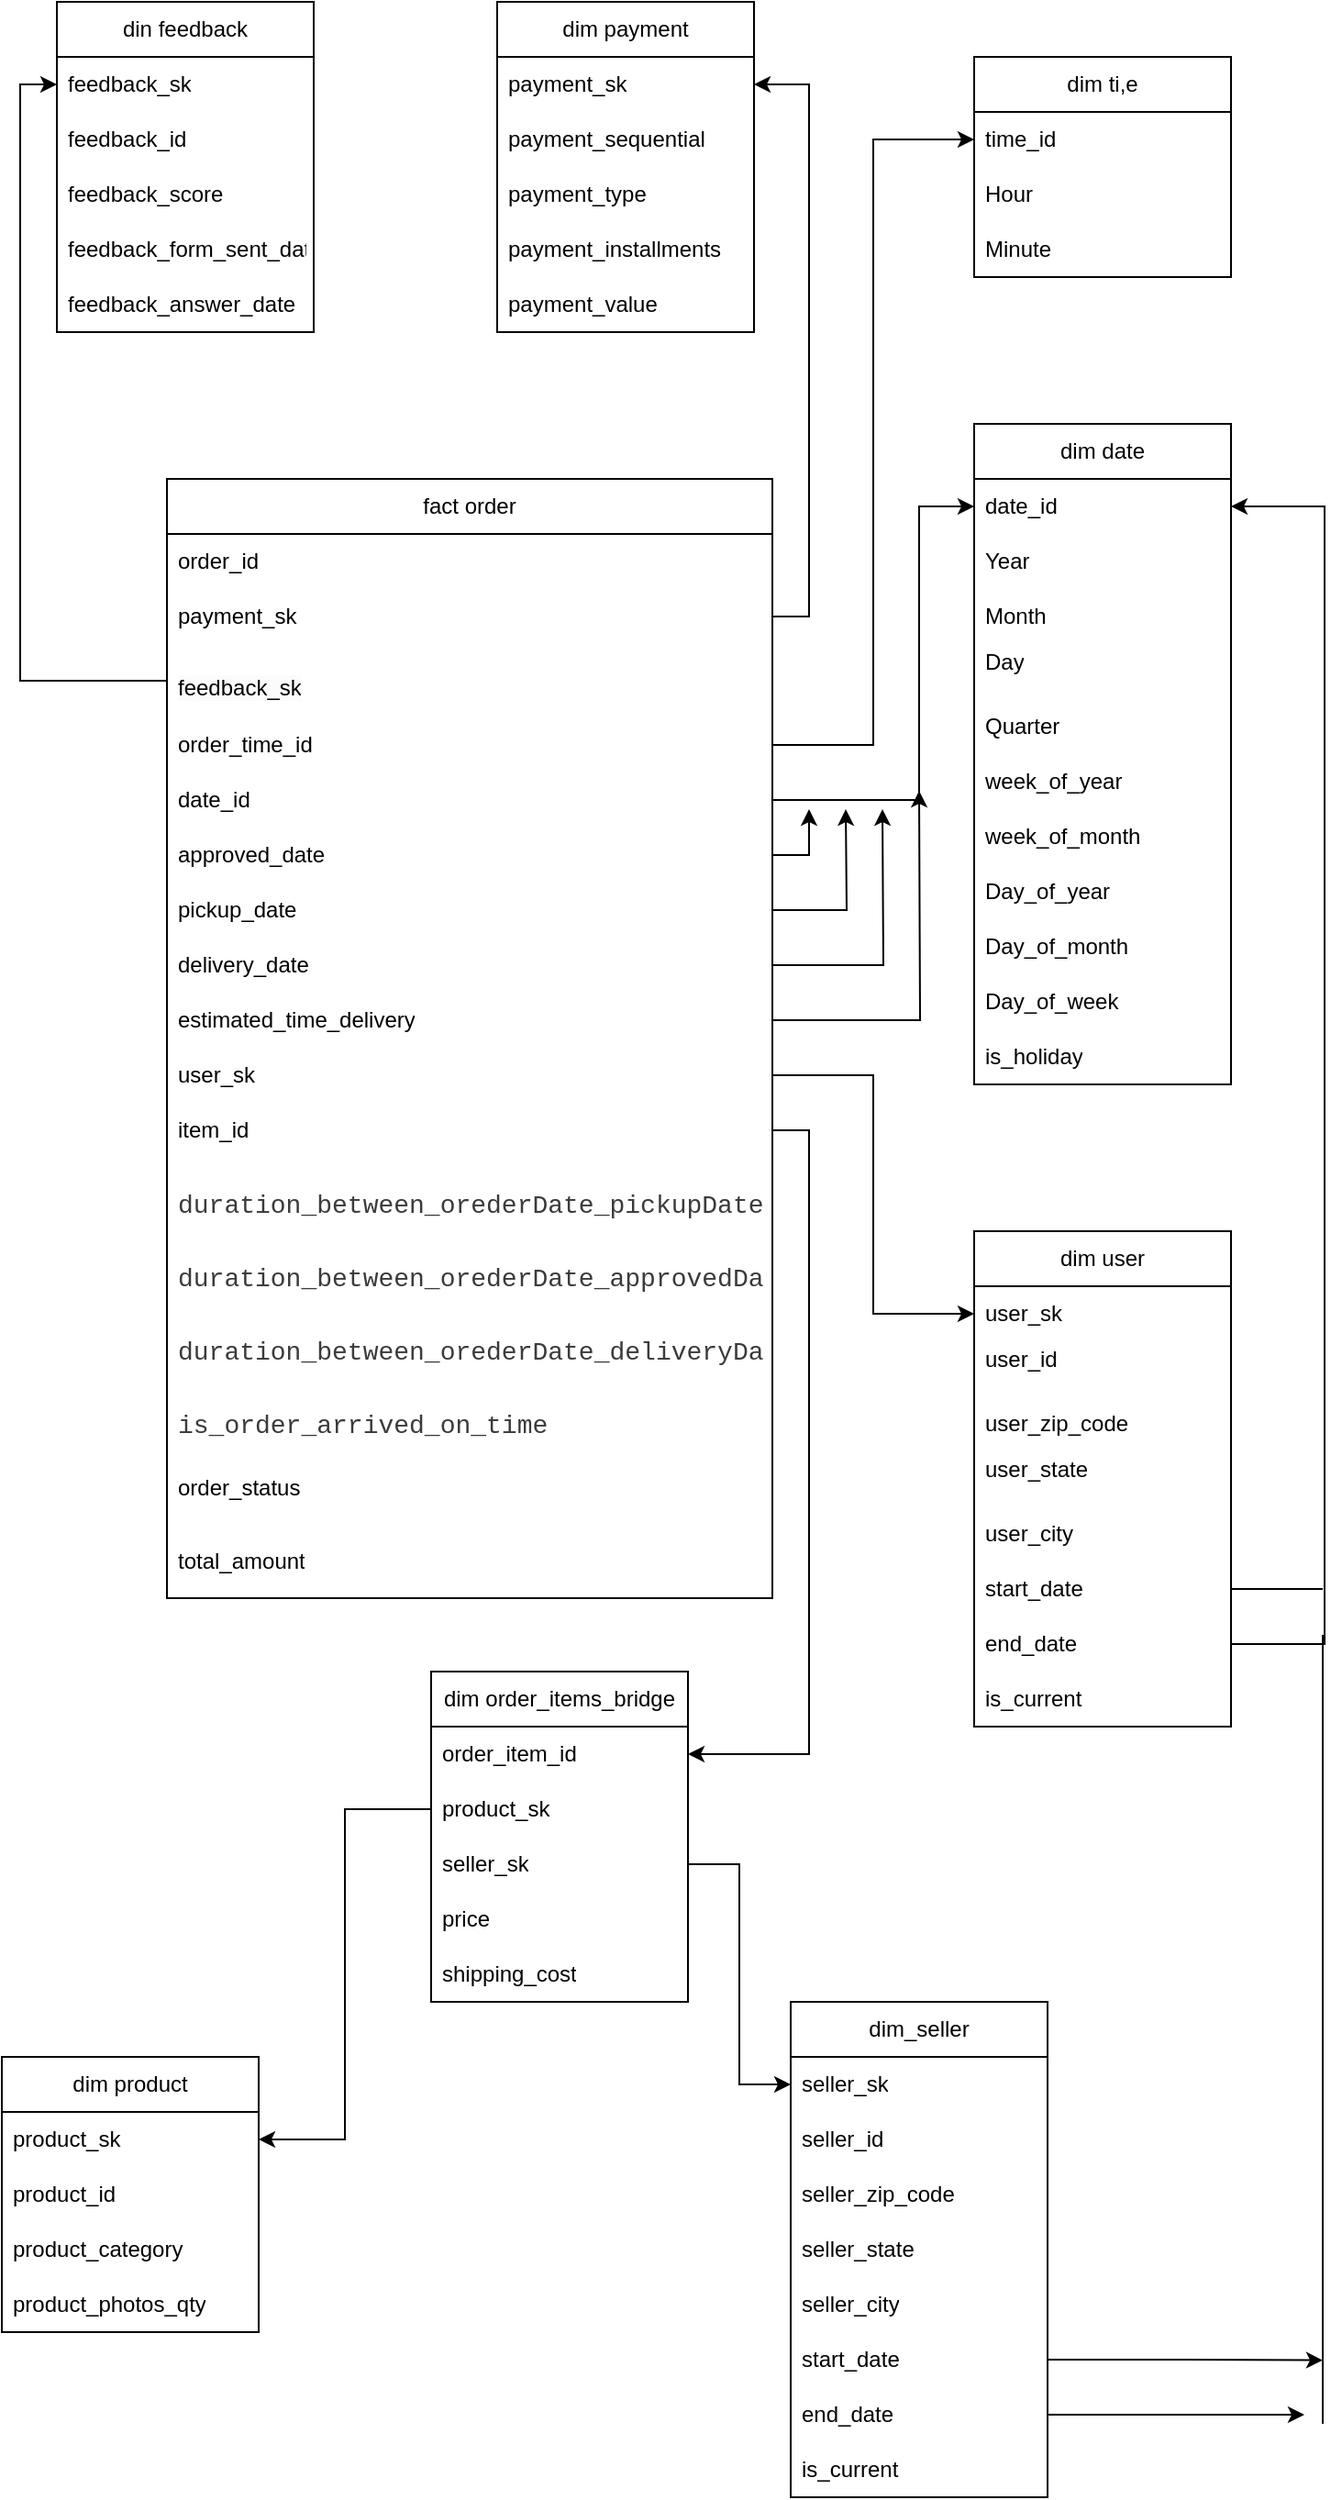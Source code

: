 <mxfile version="24.2.5" type="device">
  <diagram id="C5RBs43oDa-KdzZeNtuy" name="Page-1">
    <mxGraphModel dx="2580" dy="1258" grid="1" gridSize="10" guides="1" tooltips="1" connect="1" arrows="1" fold="1" page="1" pageScale="1" pageWidth="827" pageHeight="1169" math="0" shadow="0">
      <root>
        <mxCell id="WIyWlLk6GJQsqaUBKTNV-0" />
        <mxCell id="WIyWlLk6GJQsqaUBKTNV-1" parent="WIyWlLk6GJQsqaUBKTNV-0" />
        <mxCell id="vxMjLgiI8mAMPD8mgiXQ-9" value="dim date" style="swimlane;fontStyle=0;childLayout=stackLayout;horizontal=1;startSize=30;horizontalStack=0;resizeParent=1;resizeParentMax=0;resizeLast=0;collapsible=1;marginBottom=0;whiteSpace=wrap;html=1;" vertex="1" parent="WIyWlLk6GJQsqaUBKTNV-1">
          <mxGeometry x="570" y="250" width="140" height="360" as="geometry" />
        </mxCell>
        <mxCell id="vxMjLgiI8mAMPD8mgiXQ-10" value="date_id" style="text;strokeColor=none;fillColor=none;align=left;verticalAlign=middle;spacingLeft=4;spacingRight=4;overflow=hidden;points=[[0,0.5],[1,0.5]];portConstraint=eastwest;rotatable=0;whiteSpace=wrap;html=1;" vertex="1" parent="vxMjLgiI8mAMPD8mgiXQ-9">
          <mxGeometry y="30" width="140" height="30" as="geometry" />
        </mxCell>
        <mxCell id="vxMjLgiI8mAMPD8mgiXQ-11" value="Year" style="text;strokeColor=none;fillColor=none;align=left;verticalAlign=middle;spacingLeft=4;spacingRight=4;overflow=hidden;points=[[0,0.5],[1,0.5]];portConstraint=eastwest;rotatable=0;whiteSpace=wrap;html=1;" vertex="1" parent="vxMjLgiI8mAMPD8mgiXQ-9">
          <mxGeometry y="60" width="140" height="30" as="geometry" />
        </mxCell>
        <mxCell id="vxMjLgiI8mAMPD8mgiXQ-12" value="Month" style="text;strokeColor=none;fillColor=none;align=left;verticalAlign=middle;spacingLeft=4;spacingRight=4;overflow=hidden;points=[[0,0.5],[1,0.5]];portConstraint=eastwest;rotatable=0;whiteSpace=wrap;html=1;" vertex="1" parent="vxMjLgiI8mAMPD8mgiXQ-9">
          <mxGeometry y="90" width="140" height="30" as="geometry" />
        </mxCell>
        <mxCell id="vxMjLgiI8mAMPD8mgiXQ-13" value="Day&lt;div&gt;&lt;br&gt;&lt;/div&gt;" style="text;strokeColor=none;fillColor=none;align=left;verticalAlign=middle;spacingLeft=4;spacingRight=4;overflow=hidden;points=[[0,0.5],[1,0.5]];portConstraint=eastwest;rotatable=0;whiteSpace=wrap;html=1;" vertex="1" parent="vxMjLgiI8mAMPD8mgiXQ-9">
          <mxGeometry y="120" width="140" height="30" as="geometry" />
        </mxCell>
        <mxCell id="vxMjLgiI8mAMPD8mgiXQ-14" value="Quarter" style="text;strokeColor=none;fillColor=none;align=left;verticalAlign=middle;spacingLeft=4;spacingRight=4;overflow=hidden;points=[[0,0.5],[1,0.5]];portConstraint=eastwest;rotatable=0;whiteSpace=wrap;html=1;" vertex="1" parent="vxMjLgiI8mAMPD8mgiXQ-9">
          <mxGeometry y="150" width="140" height="30" as="geometry" />
        </mxCell>
        <mxCell id="vxMjLgiI8mAMPD8mgiXQ-19" value="week_of_year" style="text;strokeColor=none;fillColor=none;align=left;verticalAlign=middle;spacingLeft=4;spacingRight=4;overflow=hidden;points=[[0,0.5],[1,0.5]];portConstraint=eastwest;rotatable=0;whiteSpace=wrap;html=1;" vertex="1" parent="vxMjLgiI8mAMPD8mgiXQ-9">
          <mxGeometry y="180" width="140" height="30" as="geometry" />
        </mxCell>
        <mxCell id="vxMjLgiI8mAMPD8mgiXQ-20" value="week_of_month" style="text;strokeColor=none;fillColor=none;align=left;verticalAlign=middle;spacingLeft=4;spacingRight=4;overflow=hidden;points=[[0,0.5],[1,0.5]];portConstraint=eastwest;rotatable=0;whiteSpace=wrap;html=1;" vertex="1" parent="vxMjLgiI8mAMPD8mgiXQ-9">
          <mxGeometry y="210" width="140" height="30" as="geometry" />
        </mxCell>
        <mxCell id="vxMjLgiI8mAMPD8mgiXQ-21" value="Day_of_year" style="text;strokeColor=none;fillColor=none;align=left;verticalAlign=middle;spacingLeft=4;spacingRight=4;overflow=hidden;points=[[0,0.5],[1,0.5]];portConstraint=eastwest;rotatable=0;whiteSpace=wrap;html=1;" vertex="1" parent="vxMjLgiI8mAMPD8mgiXQ-9">
          <mxGeometry y="240" width="140" height="30" as="geometry" />
        </mxCell>
        <mxCell id="vxMjLgiI8mAMPD8mgiXQ-15" value="Day_of_month" style="text;strokeColor=none;fillColor=none;align=left;verticalAlign=middle;spacingLeft=4;spacingRight=4;overflow=hidden;points=[[0,0.5],[1,0.5]];portConstraint=eastwest;rotatable=0;whiteSpace=wrap;html=1;" vertex="1" parent="vxMjLgiI8mAMPD8mgiXQ-9">
          <mxGeometry y="270" width="140" height="30" as="geometry" />
        </mxCell>
        <mxCell id="vxMjLgiI8mAMPD8mgiXQ-16" value="Day_of_week" style="text;strokeColor=none;fillColor=none;align=left;verticalAlign=middle;spacingLeft=4;spacingRight=4;overflow=hidden;points=[[0,0.5],[1,0.5]];portConstraint=eastwest;rotatable=0;whiteSpace=wrap;html=1;" vertex="1" parent="vxMjLgiI8mAMPD8mgiXQ-9">
          <mxGeometry y="300" width="140" height="30" as="geometry" />
        </mxCell>
        <mxCell id="vxMjLgiI8mAMPD8mgiXQ-17" value="is_holiday" style="text;strokeColor=none;fillColor=none;align=left;verticalAlign=middle;spacingLeft=4;spacingRight=4;overflow=hidden;points=[[0,0.5],[1,0.5]];portConstraint=eastwest;rotatable=0;whiteSpace=wrap;html=1;" vertex="1" parent="vxMjLgiI8mAMPD8mgiXQ-9">
          <mxGeometry y="330" width="140" height="30" as="geometry" />
        </mxCell>
        <mxCell id="vxMjLgiI8mAMPD8mgiXQ-22" value="dim payment" style="swimlane;fontStyle=0;childLayout=stackLayout;horizontal=1;startSize=30;horizontalStack=0;resizeParent=1;resizeParentMax=0;resizeLast=0;collapsible=1;marginBottom=0;whiteSpace=wrap;html=1;" vertex="1" parent="WIyWlLk6GJQsqaUBKTNV-1">
          <mxGeometry x="310" y="20" width="140" height="180" as="geometry" />
        </mxCell>
        <mxCell id="vxMjLgiI8mAMPD8mgiXQ-23" value="payment_sk" style="text;strokeColor=none;fillColor=none;align=left;verticalAlign=middle;spacingLeft=4;spacingRight=4;overflow=hidden;points=[[0,0.5],[1,0.5]];portConstraint=eastwest;rotatable=0;whiteSpace=wrap;html=1;" vertex="1" parent="vxMjLgiI8mAMPD8mgiXQ-22">
          <mxGeometry y="30" width="140" height="30" as="geometry" />
        </mxCell>
        <mxCell id="vxMjLgiI8mAMPD8mgiXQ-24" value="payment_sequential" style="text;strokeColor=none;fillColor=none;align=left;verticalAlign=middle;spacingLeft=4;spacingRight=4;overflow=hidden;points=[[0,0.5],[1,0.5]];portConstraint=eastwest;rotatable=0;whiteSpace=wrap;html=1;" vertex="1" parent="vxMjLgiI8mAMPD8mgiXQ-22">
          <mxGeometry y="60" width="140" height="30" as="geometry" />
        </mxCell>
        <mxCell id="vxMjLgiI8mAMPD8mgiXQ-25" value="payment_type" style="text;strokeColor=none;fillColor=none;align=left;verticalAlign=middle;spacingLeft=4;spacingRight=4;overflow=hidden;points=[[0,0.5],[1,0.5]];portConstraint=eastwest;rotatable=0;whiteSpace=wrap;html=1;" vertex="1" parent="vxMjLgiI8mAMPD8mgiXQ-22">
          <mxGeometry y="90" width="140" height="30" as="geometry" />
        </mxCell>
        <mxCell id="vxMjLgiI8mAMPD8mgiXQ-29" value="payment_installments" style="text;strokeColor=none;fillColor=none;align=left;verticalAlign=middle;spacingLeft=4;spacingRight=4;overflow=hidden;points=[[0,0.5],[1,0.5]];portConstraint=eastwest;rotatable=0;whiteSpace=wrap;html=1;" vertex="1" parent="vxMjLgiI8mAMPD8mgiXQ-22">
          <mxGeometry y="120" width="140" height="30" as="geometry" />
        </mxCell>
        <mxCell id="vxMjLgiI8mAMPD8mgiXQ-30" value="payment_value" style="text;strokeColor=none;fillColor=none;align=left;verticalAlign=middle;spacingLeft=4;spacingRight=4;overflow=hidden;points=[[0,0.5],[1,0.5]];portConstraint=eastwest;rotatable=0;whiteSpace=wrap;html=1;" vertex="1" parent="vxMjLgiI8mAMPD8mgiXQ-22">
          <mxGeometry y="150" width="140" height="30" as="geometry" />
        </mxCell>
        <mxCell id="vxMjLgiI8mAMPD8mgiXQ-32" value="dim user" style="swimlane;fontStyle=0;childLayout=stackLayout;horizontal=1;startSize=30;horizontalStack=0;resizeParent=1;resizeParentMax=0;resizeLast=0;collapsible=1;marginBottom=0;whiteSpace=wrap;html=1;" vertex="1" parent="WIyWlLk6GJQsqaUBKTNV-1">
          <mxGeometry x="570" y="690" width="140" height="270" as="geometry" />
        </mxCell>
        <mxCell id="vxMjLgiI8mAMPD8mgiXQ-55" style="edgeStyle=orthogonalEdgeStyle;rounded=0;orthogonalLoop=1;jettySize=auto;html=1;exitX=0;exitY=0.5;exitDx=0;exitDy=0;entryX=0;entryY=0.5;entryDx=0;entryDy=0;" edge="1" parent="vxMjLgiI8mAMPD8mgiXQ-32" source="vxMjLgiI8mAMPD8mgiXQ-33" target="vxMjLgiI8mAMPD8mgiXQ-33">
          <mxGeometry relative="1" as="geometry">
            <mxPoint x="-50" y="45" as="targetPoint" />
          </mxGeometry>
        </mxCell>
        <mxCell id="vxMjLgiI8mAMPD8mgiXQ-33" value="user_sk" style="text;strokeColor=none;fillColor=none;align=left;verticalAlign=middle;spacingLeft=4;spacingRight=4;overflow=hidden;points=[[0,0.5],[1,0.5]];portConstraint=eastwest;rotatable=0;whiteSpace=wrap;html=1;" vertex="1" parent="vxMjLgiI8mAMPD8mgiXQ-32">
          <mxGeometry y="30" width="140" height="30" as="geometry" />
        </mxCell>
        <mxCell id="vxMjLgiI8mAMPD8mgiXQ-34" value="user_id&lt;div&gt;&lt;br&gt;&lt;/div&gt;" style="text;strokeColor=none;fillColor=none;align=left;verticalAlign=middle;spacingLeft=4;spacingRight=4;overflow=hidden;points=[[0,0.5],[1,0.5]];portConstraint=eastwest;rotatable=0;whiteSpace=wrap;html=1;" vertex="1" parent="vxMjLgiI8mAMPD8mgiXQ-32">
          <mxGeometry y="60" width="140" height="30" as="geometry" />
        </mxCell>
        <mxCell id="vxMjLgiI8mAMPD8mgiXQ-35" value="user_zip_code" style="text;strokeColor=none;fillColor=none;align=left;verticalAlign=middle;spacingLeft=4;spacingRight=4;overflow=hidden;points=[[0,0.5],[1,0.5]];portConstraint=eastwest;rotatable=0;whiteSpace=wrap;html=1;" vertex="1" parent="vxMjLgiI8mAMPD8mgiXQ-32">
          <mxGeometry y="90" width="140" height="30" as="geometry" />
        </mxCell>
        <mxCell id="vxMjLgiI8mAMPD8mgiXQ-36" value="user_state&lt;div&gt;&lt;br&gt;&lt;/div&gt;" style="text;strokeColor=none;fillColor=none;align=left;verticalAlign=middle;spacingLeft=4;spacingRight=4;overflow=hidden;points=[[0,0.5],[1,0.5]];portConstraint=eastwest;rotatable=0;whiteSpace=wrap;html=1;" vertex="1" parent="vxMjLgiI8mAMPD8mgiXQ-32">
          <mxGeometry y="120" width="140" height="30" as="geometry" />
        </mxCell>
        <mxCell id="vxMjLgiI8mAMPD8mgiXQ-63" value="user_city" style="text;strokeColor=none;fillColor=none;align=left;verticalAlign=middle;spacingLeft=4;spacingRight=4;overflow=hidden;points=[[0,0.5],[1,0.5]];portConstraint=eastwest;rotatable=0;whiteSpace=wrap;html=1;" vertex="1" parent="vxMjLgiI8mAMPD8mgiXQ-32">
          <mxGeometry y="150" width="140" height="30" as="geometry" />
        </mxCell>
        <mxCell id="vxMjLgiI8mAMPD8mgiXQ-37" value="start_date" style="text;strokeColor=none;fillColor=none;align=left;verticalAlign=middle;spacingLeft=4;spacingRight=4;overflow=hidden;points=[[0,0.5],[1,0.5]];portConstraint=eastwest;rotatable=0;whiteSpace=wrap;html=1;" vertex="1" parent="vxMjLgiI8mAMPD8mgiXQ-32">
          <mxGeometry y="180" width="140" height="30" as="geometry" />
        </mxCell>
        <mxCell id="vxMjLgiI8mAMPD8mgiXQ-38" value="end_date" style="text;strokeColor=none;fillColor=none;align=left;verticalAlign=middle;spacingLeft=4;spacingRight=4;overflow=hidden;points=[[0,0.5],[1,0.5]];portConstraint=eastwest;rotatable=0;whiteSpace=wrap;html=1;" vertex="1" parent="vxMjLgiI8mAMPD8mgiXQ-32">
          <mxGeometry y="210" width="140" height="30" as="geometry" />
        </mxCell>
        <mxCell id="vxMjLgiI8mAMPD8mgiXQ-39" value="is_current" style="text;strokeColor=none;fillColor=none;align=left;verticalAlign=middle;spacingLeft=4;spacingRight=4;overflow=hidden;points=[[0,0.5],[1,0.5]];portConstraint=eastwest;rotatable=0;whiteSpace=wrap;html=1;" vertex="1" parent="vxMjLgiI8mAMPD8mgiXQ-32">
          <mxGeometry y="240" width="140" height="30" as="geometry" />
        </mxCell>
        <mxCell id="vxMjLgiI8mAMPD8mgiXQ-44" value="fact order" style="swimlane;fontStyle=0;childLayout=stackLayout;horizontal=1;startSize=30;horizontalStack=0;resizeParent=1;resizeParentMax=0;resizeLast=0;collapsible=1;marginBottom=0;whiteSpace=wrap;html=1;" vertex="1" parent="WIyWlLk6GJQsqaUBKTNV-1">
          <mxGeometry x="130" y="280" width="330" height="610" as="geometry" />
        </mxCell>
        <mxCell id="vxMjLgiI8mAMPD8mgiXQ-45" value="order_id" style="text;strokeColor=none;fillColor=none;align=left;verticalAlign=middle;spacingLeft=4;spacingRight=4;overflow=hidden;points=[[0,0.5],[1,0.5]];portConstraint=eastwest;rotatable=0;whiteSpace=wrap;html=1;" vertex="1" parent="vxMjLgiI8mAMPD8mgiXQ-44">
          <mxGeometry y="30" width="330" height="30" as="geometry" />
        </mxCell>
        <mxCell id="vxMjLgiI8mAMPD8mgiXQ-136" value="payment_sk" style="text;strokeColor=none;fillColor=none;align=left;verticalAlign=middle;spacingLeft=4;spacingRight=4;overflow=hidden;points=[[0,0.5],[1,0.5]];portConstraint=eastwest;rotatable=0;whiteSpace=wrap;html=1;" vertex="1" parent="vxMjLgiI8mAMPD8mgiXQ-44">
          <mxGeometry y="60" width="330" height="30" as="geometry" />
        </mxCell>
        <mxCell id="vxMjLgiI8mAMPD8mgiXQ-49" value="&#xa;&lt;span style=&quot;color: rgb(0, 0, 0); font-family: Helvetica; font-size: 12px; font-style: normal; font-variant-ligatures: normal; font-variant-caps: normal; font-weight: 400; letter-spacing: normal; orphans: 2; text-align: left; text-indent: 0px; text-transform: none; widows: 2; word-spacing: 0px; -webkit-text-stroke-width: 0px; white-space: normal; background-color: rgb(251, 251, 251); text-decoration-thickness: initial; text-decoration-style: initial; text-decoration-color: initial; display: inline !important; float: none;&quot;&gt;feedback_sk&lt;/span&gt;&#xa;&#xa;" style="text;strokeColor=none;fillColor=none;align=left;verticalAlign=middle;spacingLeft=4;spacingRight=4;overflow=hidden;points=[[0,0.5],[1,0.5]];portConstraint=eastwest;rotatable=0;whiteSpace=wrap;html=1;" vertex="1" parent="vxMjLgiI8mAMPD8mgiXQ-44">
          <mxGeometry y="90" width="330" height="40" as="geometry" />
        </mxCell>
        <mxCell id="vxMjLgiI8mAMPD8mgiXQ-138" value="order_time_id" style="text;strokeColor=none;fillColor=none;align=left;verticalAlign=middle;spacingLeft=4;spacingRight=4;overflow=hidden;points=[[0,0.5],[1,0.5]];portConstraint=eastwest;rotatable=0;whiteSpace=wrap;html=1;" vertex="1" parent="vxMjLgiI8mAMPD8mgiXQ-44">
          <mxGeometry y="130" width="330" height="30" as="geometry" />
        </mxCell>
        <mxCell id="vxMjLgiI8mAMPD8mgiXQ-66" value="date_id" style="text;strokeColor=none;fillColor=none;align=left;verticalAlign=middle;spacingLeft=4;spacingRight=4;overflow=hidden;points=[[0,0.5],[1,0.5]];portConstraint=eastwest;rotatable=0;whiteSpace=wrap;html=1;" vertex="1" parent="vxMjLgiI8mAMPD8mgiXQ-44">
          <mxGeometry y="160" width="330" height="30" as="geometry" />
        </mxCell>
        <mxCell id="vxMjLgiI8mAMPD8mgiXQ-149" style="edgeStyle=orthogonalEdgeStyle;rounded=0;orthogonalLoop=1;jettySize=auto;html=1;exitX=1;exitY=0.5;exitDx=0;exitDy=0;" edge="1" parent="vxMjLgiI8mAMPD8mgiXQ-44" source="vxMjLgiI8mAMPD8mgiXQ-67">
          <mxGeometry relative="1" as="geometry">
            <mxPoint x="350" y="180" as="targetPoint" />
          </mxGeometry>
        </mxCell>
        <mxCell id="vxMjLgiI8mAMPD8mgiXQ-67" value="approved_date" style="text;strokeColor=none;fillColor=none;align=left;verticalAlign=middle;spacingLeft=4;spacingRight=4;overflow=hidden;points=[[0,0.5],[1,0.5]];portConstraint=eastwest;rotatable=0;whiteSpace=wrap;html=1;" vertex="1" parent="vxMjLgiI8mAMPD8mgiXQ-44">
          <mxGeometry y="190" width="330" height="30" as="geometry" />
        </mxCell>
        <mxCell id="vxMjLgiI8mAMPD8mgiXQ-150" style="edgeStyle=orthogonalEdgeStyle;rounded=0;orthogonalLoop=1;jettySize=auto;html=1;exitX=1;exitY=0.5;exitDx=0;exitDy=0;" edge="1" parent="vxMjLgiI8mAMPD8mgiXQ-44" source="vxMjLgiI8mAMPD8mgiXQ-70">
          <mxGeometry relative="1" as="geometry">
            <mxPoint x="370" y="180" as="targetPoint" />
          </mxGeometry>
        </mxCell>
        <mxCell id="vxMjLgiI8mAMPD8mgiXQ-70" value="pickup_date" style="text;strokeColor=none;fillColor=none;align=left;verticalAlign=middle;spacingLeft=4;spacingRight=4;overflow=hidden;points=[[0,0.5],[1,0.5]];portConstraint=eastwest;rotatable=0;whiteSpace=wrap;html=1;" vertex="1" parent="vxMjLgiI8mAMPD8mgiXQ-44">
          <mxGeometry y="220" width="330" height="30" as="geometry" />
        </mxCell>
        <mxCell id="vxMjLgiI8mAMPD8mgiXQ-151" style="edgeStyle=orthogonalEdgeStyle;rounded=0;orthogonalLoop=1;jettySize=auto;html=1;exitX=1;exitY=0.5;exitDx=0;exitDy=0;" edge="1" parent="vxMjLgiI8mAMPD8mgiXQ-44" source="vxMjLgiI8mAMPD8mgiXQ-71">
          <mxGeometry relative="1" as="geometry">
            <mxPoint x="390" y="180" as="targetPoint" />
          </mxGeometry>
        </mxCell>
        <mxCell id="vxMjLgiI8mAMPD8mgiXQ-71" value="delivery_date" style="text;strokeColor=none;fillColor=none;align=left;verticalAlign=middle;spacingLeft=4;spacingRight=4;overflow=hidden;points=[[0,0.5],[1,0.5]];portConstraint=eastwest;rotatable=0;whiteSpace=wrap;html=1;" vertex="1" parent="vxMjLgiI8mAMPD8mgiXQ-44">
          <mxGeometry y="250" width="330" height="30" as="geometry" />
        </mxCell>
        <mxCell id="vxMjLgiI8mAMPD8mgiXQ-152" style="edgeStyle=orthogonalEdgeStyle;rounded=0;orthogonalLoop=1;jettySize=auto;html=1;exitX=1;exitY=0.5;exitDx=0;exitDy=0;" edge="1" parent="vxMjLgiI8mAMPD8mgiXQ-44" source="vxMjLgiI8mAMPD8mgiXQ-72">
          <mxGeometry relative="1" as="geometry">
            <mxPoint x="410" y="170" as="targetPoint" />
          </mxGeometry>
        </mxCell>
        <mxCell id="vxMjLgiI8mAMPD8mgiXQ-72" value="estimated_time_delivery" style="text;strokeColor=none;fillColor=none;align=left;verticalAlign=middle;spacingLeft=4;spacingRight=4;overflow=hidden;points=[[0,0.5],[1,0.5]];portConstraint=eastwest;rotatable=0;whiteSpace=wrap;html=1;" vertex="1" parent="vxMjLgiI8mAMPD8mgiXQ-44">
          <mxGeometry y="280" width="330" height="30" as="geometry" />
        </mxCell>
        <mxCell id="vxMjLgiI8mAMPD8mgiXQ-48" value="user_sk" style="text;strokeColor=none;fillColor=none;align=left;verticalAlign=middle;spacingLeft=4;spacingRight=4;overflow=hidden;points=[[0,0.5],[1,0.5]];portConstraint=eastwest;rotatable=0;whiteSpace=wrap;html=1;" vertex="1" parent="vxMjLgiI8mAMPD8mgiXQ-44">
          <mxGeometry y="310" width="330" height="30" as="geometry" />
        </mxCell>
        <mxCell id="vxMjLgiI8mAMPD8mgiXQ-59" value="item_id" style="text;strokeColor=none;fillColor=none;align=left;verticalAlign=middle;spacingLeft=4;spacingRight=4;overflow=hidden;points=[[0,0.5],[1,0.5]];portConstraint=eastwest;rotatable=0;whiteSpace=wrap;html=1;" vertex="1" parent="vxMjLgiI8mAMPD8mgiXQ-44">
          <mxGeometry y="340" width="330" height="30" as="geometry" />
        </mxCell>
        <mxCell id="vxMjLgiI8mAMPD8mgiXQ-61" value="&lt;br&gt;&lt;div style=&quot;color: #3b3b3b;background-color: #ffffff;font-family: Consolas, &#39;Courier New&#39;, monospace;font-weight: normal;font-size: 14px;line-height: 19px;white-space: pre;&quot;&gt;&lt;div&gt;&lt;span style=&quot;color: #3b3b3b;&quot;&gt;duration_between_orederDate_pickupDate&lt;/span&gt;&lt;/div&gt;&lt;div&gt;&lt;span style=&quot;color: #3b3b3b;&quot;&gt;&lt;/span&gt;&lt;/div&gt;&lt;/div&gt;&lt;div&gt;&lt;br/&gt;&lt;/div&gt;" style="text;strokeColor=none;fillColor=none;align=left;verticalAlign=middle;spacingLeft=4;spacingRight=4;overflow=hidden;points=[[0,0.5],[1,0.5]];portConstraint=eastwest;rotatable=0;whiteSpace=wrap;html=1;" vertex="1" parent="vxMjLgiI8mAMPD8mgiXQ-44">
          <mxGeometry y="370" width="330" height="40" as="geometry" />
        </mxCell>
        <mxCell id="vxMjLgiI8mAMPD8mgiXQ-60" value="&lt;br&gt;&lt;div style=&quot;color: #3b3b3b;background-color: #ffffff;font-family: Consolas, &#39;Courier New&#39;, monospace;font-weight: normal;font-size: 14px;line-height: 19px;white-space: pre;&quot;&gt;&lt;div&gt;&lt;span style=&quot;color: #3b3b3b;&quot;&gt;duration_between_orederDate_approvedDate&lt;/span&gt;&lt;/div&gt;&lt;/div&gt;&lt;div&gt;&lt;br/&gt;&lt;/div&gt;" style="text;strokeColor=none;fillColor=none;align=left;verticalAlign=middle;spacingLeft=4;spacingRight=4;overflow=hidden;points=[[0,0.5],[1,0.5]];portConstraint=eastwest;rotatable=0;whiteSpace=wrap;html=1;" vertex="1" parent="vxMjLgiI8mAMPD8mgiXQ-44">
          <mxGeometry y="410" width="330" height="40" as="geometry" />
        </mxCell>
        <mxCell id="vxMjLgiI8mAMPD8mgiXQ-76" value="&lt;br&gt;&lt;div style=&quot;color: #3b3b3b;background-color: #ffffff;font-family: Consolas, &#39;Courier New&#39;, monospace;font-weight: normal;font-size: 14px;line-height: 19px;white-space: pre;&quot;&gt;&lt;div&gt;&lt;span style=&quot;color: #3b3b3b;&quot;&gt;duration_between_orederDate_deliveryDate&lt;/span&gt;&lt;/div&gt;&lt;/div&gt;&lt;div&gt;&lt;br/&gt;&lt;/div&gt;" style="text;strokeColor=none;fillColor=none;align=left;verticalAlign=middle;spacingLeft=4;spacingRight=4;overflow=hidden;points=[[0,0.5],[1,0.5]];portConstraint=eastwest;rotatable=0;whiteSpace=wrap;html=1;" vertex="1" parent="vxMjLgiI8mAMPD8mgiXQ-44">
          <mxGeometry y="450" width="330" height="40" as="geometry" />
        </mxCell>
        <mxCell id="vxMjLgiI8mAMPD8mgiXQ-77" value="&#xa;&lt;div style=&quot;color: #3b3b3b;background-color: #ffffff;font-family: Consolas, &#39;Courier New&#39;, monospace;font-weight: normal;font-size: 14px;line-height: 19px;white-space: pre;&quot;&gt;&lt;div&gt;&lt;span style=&quot;color: #3b3b3b;&quot;&gt;is_order_arrived_on_time&lt;/span&gt;&lt;/div&gt;&lt;/div&gt;&#xa;&#xa;" style="text;strokeColor=none;fillColor=none;align=left;verticalAlign=middle;spacingLeft=4;spacingRight=4;overflow=hidden;points=[[0,0.5],[1,0.5]];portConstraint=eastwest;rotatable=0;whiteSpace=wrap;html=1;" vertex="1" parent="vxMjLgiI8mAMPD8mgiXQ-44">
          <mxGeometry y="490" width="330" height="40" as="geometry" />
        </mxCell>
        <mxCell id="vxMjLgiI8mAMPD8mgiXQ-78" value="order_status" style="text;strokeColor=none;fillColor=none;align=left;verticalAlign=middle;spacingLeft=4;spacingRight=4;overflow=hidden;points=[[0,0.5],[1,0.5]];portConstraint=eastwest;rotatable=0;whiteSpace=wrap;html=1;" vertex="1" parent="vxMjLgiI8mAMPD8mgiXQ-44">
          <mxGeometry y="530" width="330" height="40" as="geometry" />
        </mxCell>
        <mxCell id="vxMjLgiI8mAMPD8mgiXQ-62" value="total_amount" style="text;strokeColor=none;fillColor=none;align=left;verticalAlign=middle;spacingLeft=4;spacingRight=4;overflow=hidden;points=[[0,0.5],[1,0.5]];portConstraint=eastwest;rotatable=0;whiteSpace=wrap;html=1;" vertex="1" parent="vxMjLgiI8mAMPD8mgiXQ-44">
          <mxGeometry y="570" width="330" height="40" as="geometry" />
        </mxCell>
        <mxCell id="vxMjLgiI8mAMPD8mgiXQ-52" style="edgeStyle=orthogonalEdgeStyle;rounded=0;orthogonalLoop=1;jettySize=auto;html=1;exitX=1;exitY=0.5;exitDx=0;exitDy=0;" edge="1" parent="WIyWlLk6GJQsqaUBKTNV-1" source="vxMjLgiI8mAMPD8mgiXQ-38" target="vxMjLgiI8mAMPD8mgiXQ-10">
          <mxGeometry relative="1" as="geometry">
            <mxPoint x="760" y="290" as="targetPoint" />
            <Array as="points">
              <mxPoint x="761" y="915" />
              <mxPoint x="761" y="295" />
            </Array>
          </mxGeometry>
        </mxCell>
        <mxCell id="vxMjLgiI8mAMPD8mgiXQ-79" value="din feedback" style="swimlane;fontStyle=0;childLayout=stackLayout;horizontal=1;startSize=30;horizontalStack=0;resizeParent=1;resizeParentMax=0;resizeLast=0;collapsible=1;marginBottom=0;whiteSpace=wrap;html=1;" vertex="1" parent="WIyWlLk6GJQsqaUBKTNV-1">
          <mxGeometry x="70" y="20" width="140" height="180" as="geometry" />
        </mxCell>
        <mxCell id="vxMjLgiI8mAMPD8mgiXQ-80" value="feedback_sk" style="text;strokeColor=none;fillColor=none;align=left;verticalAlign=middle;spacingLeft=4;spacingRight=4;overflow=hidden;points=[[0,0.5],[1,0.5]];portConstraint=eastwest;rotatable=0;whiteSpace=wrap;html=1;" vertex="1" parent="vxMjLgiI8mAMPD8mgiXQ-79">
          <mxGeometry y="30" width="140" height="30" as="geometry" />
        </mxCell>
        <mxCell id="vxMjLgiI8mAMPD8mgiXQ-81" value="feedback_id" style="text;strokeColor=none;fillColor=none;align=left;verticalAlign=middle;spacingLeft=4;spacingRight=4;overflow=hidden;points=[[0,0.5],[1,0.5]];portConstraint=eastwest;rotatable=0;whiteSpace=wrap;html=1;" vertex="1" parent="vxMjLgiI8mAMPD8mgiXQ-79">
          <mxGeometry y="60" width="140" height="30" as="geometry" />
        </mxCell>
        <mxCell id="vxMjLgiI8mAMPD8mgiXQ-82" value="feedback_score" style="text;strokeColor=none;fillColor=none;align=left;verticalAlign=middle;spacingLeft=4;spacingRight=4;overflow=hidden;points=[[0,0.5],[1,0.5]];portConstraint=eastwest;rotatable=0;whiteSpace=wrap;html=1;" vertex="1" parent="vxMjLgiI8mAMPD8mgiXQ-79">
          <mxGeometry y="90" width="140" height="30" as="geometry" />
        </mxCell>
        <mxCell id="vxMjLgiI8mAMPD8mgiXQ-83" value="feedback_form_sent_date" style="text;strokeColor=none;fillColor=none;align=left;verticalAlign=middle;spacingLeft=4;spacingRight=4;overflow=hidden;points=[[0,0.5],[1,0.5]];portConstraint=eastwest;rotatable=0;whiteSpace=wrap;html=1;" vertex="1" parent="vxMjLgiI8mAMPD8mgiXQ-79">
          <mxGeometry y="120" width="140" height="30" as="geometry" />
        </mxCell>
        <mxCell id="vxMjLgiI8mAMPD8mgiXQ-84" value="feedback_answer_date" style="text;strokeColor=none;fillColor=none;align=left;verticalAlign=middle;spacingLeft=4;spacingRight=4;overflow=hidden;points=[[0,0.5],[1,0.5]];portConstraint=eastwest;rotatable=0;whiteSpace=wrap;html=1;" vertex="1" parent="vxMjLgiI8mAMPD8mgiXQ-79">
          <mxGeometry y="150" width="140" height="30" as="geometry" />
        </mxCell>
        <mxCell id="vxMjLgiI8mAMPD8mgiXQ-85" value="dim ti,e" style="swimlane;fontStyle=0;childLayout=stackLayout;horizontal=1;startSize=30;horizontalStack=0;resizeParent=1;resizeParentMax=0;resizeLast=0;collapsible=1;marginBottom=0;whiteSpace=wrap;html=1;" vertex="1" parent="WIyWlLk6GJQsqaUBKTNV-1">
          <mxGeometry x="570" y="50" width="140" height="120" as="geometry" />
        </mxCell>
        <mxCell id="vxMjLgiI8mAMPD8mgiXQ-86" value="time_id" style="text;strokeColor=none;fillColor=none;align=left;verticalAlign=middle;spacingLeft=4;spacingRight=4;overflow=hidden;points=[[0,0.5],[1,0.5]];portConstraint=eastwest;rotatable=0;whiteSpace=wrap;html=1;" vertex="1" parent="vxMjLgiI8mAMPD8mgiXQ-85">
          <mxGeometry y="30" width="140" height="30" as="geometry" />
        </mxCell>
        <mxCell id="vxMjLgiI8mAMPD8mgiXQ-87" value="Hour" style="text;strokeColor=none;fillColor=none;align=left;verticalAlign=middle;spacingLeft=4;spacingRight=4;overflow=hidden;points=[[0,0.5],[1,0.5]];portConstraint=eastwest;rotatable=0;whiteSpace=wrap;html=1;" vertex="1" parent="vxMjLgiI8mAMPD8mgiXQ-85">
          <mxGeometry y="60" width="140" height="30" as="geometry" />
        </mxCell>
        <mxCell id="vxMjLgiI8mAMPD8mgiXQ-88" value="Minute" style="text;strokeColor=none;fillColor=none;align=left;verticalAlign=middle;spacingLeft=4;spacingRight=4;overflow=hidden;points=[[0,0.5],[1,0.5]];portConstraint=eastwest;rotatable=0;whiteSpace=wrap;html=1;" vertex="1" parent="vxMjLgiI8mAMPD8mgiXQ-85">
          <mxGeometry y="90" width="140" height="30" as="geometry" />
        </mxCell>
        <mxCell id="vxMjLgiI8mAMPD8mgiXQ-99" value="dim order_items_bridge" style="swimlane;fontStyle=0;childLayout=stackLayout;horizontal=1;startSize=30;horizontalStack=0;resizeParent=1;resizeParentMax=0;resizeLast=0;collapsible=1;marginBottom=0;whiteSpace=wrap;html=1;" vertex="1" parent="WIyWlLk6GJQsqaUBKTNV-1">
          <mxGeometry x="274" y="930" width="140" height="180" as="geometry" />
        </mxCell>
        <mxCell id="vxMjLgiI8mAMPD8mgiXQ-100" value="order_item_id" style="text;strokeColor=none;fillColor=none;align=left;verticalAlign=middle;spacingLeft=4;spacingRight=4;overflow=hidden;points=[[0,0.5],[1,0.5]];portConstraint=eastwest;rotatable=0;whiteSpace=wrap;html=1;" vertex="1" parent="vxMjLgiI8mAMPD8mgiXQ-99">
          <mxGeometry y="30" width="140" height="30" as="geometry" />
        </mxCell>
        <mxCell id="vxMjLgiI8mAMPD8mgiXQ-101" value="product_sk" style="text;strokeColor=none;fillColor=none;align=left;verticalAlign=middle;spacingLeft=4;spacingRight=4;overflow=hidden;points=[[0,0.5],[1,0.5]];portConstraint=eastwest;rotatable=0;whiteSpace=wrap;html=1;" vertex="1" parent="vxMjLgiI8mAMPD8mgiXQ-99">
          <mxGeometry y="60" width="140" height="30" as="geometry" />
        </mxCell>
        <mxCell id="vxMjLgiI8mAMPD8mgiXQ-102" value="seller_sk" style="text;strokeColor=none;fillColor=none;align=left;verticalAlign=middle;spacingLeft=4;spacingRight=4;overflow=hidden;points=[[0,0.5],[1,0.5]];portConstraint=eastwest;rotatable=0;whiteSpace=wrap;html=1;" vertex="1" parent="vxMjLgiI8mAMPD8mgiXQ-99">
          <mxGeometry y="90" width="140" height="30" as="geometry" />
        </mxCell>
        <mxCell id="vxMjLgiI8mAMPD8mgiXQ-103" value="price" style="text;strokeColor=none;fillColor=none;align=left;verticalAlign=middle;spacingLeft=4;spacingRight=4;overflow=hidden;points=[[0,0.5],[1,0.5]];portConstraint=eastwest;rotatable=0;whiteSpace=wrap;html=1;" vertex="1" parent="vxMjLgiI8mAMPD8mgiXQ-99">
          <mxGeometry y="120" width="140" height="30" as="geometry" />
        </mxCell>
        <mxCell id="vxMjLgiI8mAMPD8mgiXQ-104" value="shipping_cost" style="text;strokeColor=none;fillColor=none;align=left;verticalAlign=middle;spacingLeft=4;spacingRight=4;overflow=hidden;points=[[0,0.5],[1,0.5]];portConstraint=eastwest;rotatable=0;whiteSpace=wrap;html=1;" vertex="1" parent="vxMjLgiI8mAMPD8mgiXQ-99">
          <mxGeometry y="150" width="140" height="30" as="geometry" />
        </mxCell>
        <mxCell id="vxMjLgiI8mAMPD8mgiXQ-105" value="dim product" style="swimlane;fontStyle=0;childLayout=stackLayout;horizontal=1;startSize=30;horizontalStack=0;resizeParent=1;resizeParentMax=0;resizeLast=0;collapsible=1;marginBottom=0;whiteSpace=wrap;html=1;" vertex="1" parent="WIyWlLk6GJQsqaUBKTNV-1">
          <mxGeometry x="40" y="1140" width="140" height="150" as="geometry" />
        </mxCell>
        <mxCell id="vxMjLgiI8mAMPD8mgiXQ-106" value="product_sk" style="text;strokeColor=none;fillColor=none;align=left;verticalAlign=middle;spacingLeft=4;spacingRight=4;overflow=hidden;points=[[0,0.5],[1,0.5]];portConstraint=eastwest;rotatable=0;whiteSpace=wrap;html=1;" vertex="1" parent="vxMjLgiI8mAMPD8mgiXQ-105">
          <mxGeometry y="30" width="140" height="30" as="geometry" />
        </mxCell>
        <mxCell id="vxMjLgiI8mAMPD8mgiXQ-107" value="product_id" style="text;strokeColor=none;fillColor=none;align=left;verticalAlign=middle;spacingLeft=4;spacingRight=4;overflow=hidden;points=[[0,0.5],[1,0.5]];portConstraint=eastwest;rotatable=0;whiteSpace=wrap;html=1;" vertex="1" parent="vxMjLgiI8mAMPD8mgiXQ-105">
          <mxGeometry y="60" width="140" height="30" as="geometry" />
        </mxCell>
        <mxCell id="vxMjLgiI8mAMPD8mgiXQ-113" value="product_category" style="text;strokeColor=none;fillColor=none;align=left;verticalAlign=middle;spacingLeft=4;spacingRight=4;overflow=hidden;points=[[0,0.5],[1,0.5]];portConstraint=eastwest;rotatable=0;whiteSpace=wrap;html=1;" vertex="1" parent="vxMjLgiI8mAMPD8mgiXQ-105">
          <mxGeometry y="90" width="140" height="30" as="geometry" />
        </mxCell>
        <mxCell id="vxMjLgiI8mAMPD8mgiXQ-108" value="product_photos_qty" style="text;strokeColor=none;fillColor=none;align=left;verticalAlign=middle;spacingLeft=4;spacingRight=4;overflow=hidden;points=[[0,0.5],[1,0.5]];portConstraint=eastwest;rotatable=0;whiteSpace=wrap;html=1;" vertex="1" parent="vxMjLgiI8mAMPD8mgiXQ-105">
          <mxGeometry y="120" width="140" height="30" as="geometry" />
        </mxCell>
        <mxCell id="vxMjLgiI8mAMPD8mgiXQ-124" value="dim_seller" style="swimlane;fontStyle=0;childLayout=stackLayout;horizontal=1;startSize=30;horizontalStack=0;resizeParent=1;resizeParentMax=0;resizeLast=0;collapsible=1;marginBottom=0;whiteSpace=wrap;html=1;" vertex="1" parent="WIyWlLk6GJQsqaUBKTNV-1">
          <mxGeometry x="470" y="1110" width="140" height="270" as="geometry" />
        </mxCell>
        <mxCell id="vxMjLgiI8mAMPD8mgiXQ-125" style="edgeStyle=orthogonalEdgeStyle;rounded=0;orthogonalLoop=1;jettySize=auto;html=1;exitX=0;exitY=0.5;exitDx=0;exitDy=0;entryX=0;entryY=0.5;entryDx=0;entryDy=0;" edge="1" parent="vxMjLgiI8mAMPD8mgiXQ-124" source="vxMjLgiI8mAMPD8mgiXQ-126" target="vxMjLgiI8mAMPD8mgiXQ-126">
          <mxGeometry relative="1" as="geometry">
            <mxPoint x="-50" y="45" as="targetPoint" />
          </mxGeometry>
        </mxCell>
        <mxCell id="vxMjLgiI8mAMPD8mgiXQ-126" value="seller_sk" style="text;strokeColor=none;fillColor=none;align=left;verticalAlign=middle;spacingLeft=4;spacingRight=4;overflow=hidden;points=[[0,0.5],[1,0.5]];portConstraint=eastwest;rotatable=0;whiteSpace=wrap;html=1;" vertex="1" parent="vxMjLgiI8mAMPD8mgiXQ-124">
          <mxGeometry y="30" width="140" height="30" as="geometry" />
        </mxCell>
        <mxCell id="vxMjLgiI8mAMPD8mgiXQ-127" value="seller_id" style="text;strokeColor=none;fillColor=none;align=left;verticalAlign=middle;spacingLeft=4;spacingRight=4;overflow=hidden;points=[[0,0.5],[1,0.5]];portConstraint=eastwest;rotatable=0;whiteSpace=wrap;html=1;" vertex="1" parent="vxMjLgiI8mAMPD8mgiXQ-124">
          <mxGeometry y="60" width="140" height="30" as="geometry" />
        </mxCell>
        <mxCell id="vxMjLgiI8mAMPD8mgiXQ-128" value="seller_zip_code" style="text;strokeColor=none;fillColor=none;align=left;verticalAlign=middle;spacingLeft=4;spacingRight=4;overflow=hidden;points=[[0,0.5],[1,0.5]];portConstraint=eastwest;rotatable=0;whiteSpace=wrap;html=1;" vertex="1" parent="vxMjLgiI8mAMPD8mgiXQ-124">
          <mxGeometry y="90" width="140" height="30" as="geometry" />
        </mxCell>
        <mxCell id="vxMjLgiI8mAMPD8mgiXQ-129" value="seller_state" style="text;strokeColor=none;fillColor=none;align=left;verticalAlign=middle;spacingLeft=4;spacingRight=4;overflow=hidden;points=[[0,0.5],[1,0.5]];portConstraint=eastwest;rotatable=0;whiteSpace=wrap;html=1;" vertex="1" parent="vxMjLgiI8mAMPD8mgiXQ-124">
          <mxGeometry y="120" width="140" height="30" as="geometry" />
        </mxCell>
        <mxCell id="vxMjLgiI8mAMPD8mgiXQ-130" value="seller_city" style="text;strokeColor=none;fillColor=none;align=left;verticalAlign=middle;spacingLeft=4;spacingRight=4;overflow=hidden;points=[[0,0.5],[1,0.5]];portConstraint=eastwest;rotatable=0;whiteSpace=wrap;html=1;" vertex="1" parent="vxMjLgiI8mAMPD8mgiXQ-124">
          <mxGeometry y="150" width="140" height="30" as="geometry" />
        </mxCell>
        <mxCell id="vxMjLgiI8mAMPD8mgiXQ-141" style="edgeStyle=orthogonalEdgeStyle;rounded=0;orthogonalLoop=1;jettySize=auto;html=1;exitX=1;exitY=0.5;exitDx=0;exitDy=0;" edge="1" parent="vxMjLgiI8mAMPD8mgiXQ-124" source="vxMjLgiI8mAMPD8mgiXQ-132">
          <mxGeometry relative="1" as="geometry">
            <mxPoint x="290" y="195.333" as="targetPoint" />
          </mxGeometry>
        </mxCell>
        <mxCell id="vxMjLgiI8mAMPD8mgiXQ-132" value="start_date" style="text;strokeColor=none;fillColor=none;align=left;verticalAlign=middle;spacingLeft=4;spacingRight=4;overflow=hidden;points=[[0,0.5],[1,0.5]];portConstraint=eastwest;rotatable=0;whiteSpace=wrap;html=1;" vertex="1" parent="vxMjLgiI8mAMPD8mgiXQ-124">
          <mxGeometry y="180" width="140" height="30" as="geometry" />
        </mxCell>
        <mxCell id="vxMjLgiI8mAMPD8mgiXQ-142" style="edgeStyle=orthogonalEdgeStyle;rounded=0;orthogonalLoop=1;jettySize=auto;html=1;exitX=1;exitY=0.5;exitDx=0;exitDy=0;" edge="1" parent="vxMjLgiI8mAMPD8mgiXQ-124" source="vxMjLgiI8mAMPD8mgiXQ-133">
          <mxGeometry relative="1" as="geometry">
            <mxPoint x="280" y="225" as="targetPoint" />
          </mxGeometry>
        </mxCell>
        <mxCell id="vxMjLgiI8mAMPD8mgiXQ-133" value="end_date" style="text;strokeColor=none;fillColor=none;align=left;verticalAlign=middle;spacingLeft=4;spacingRight=4;overflow=hidden;points=[[0,0.5],[1,0.5]];portConstraint=eastwest;rotatable=0;whiteSpace=wrap;html=1;" vertex="1" parent="vxMjLgiI8mAMPD8mgiXQ-124">
          <mxGeometry y="210" width="140" height="30" as="geometry" />
        </mxCell>
        <mxCell id="vxMjLgiI8mAMPD8mgiXQ-134" value="is_current" style="text;strokeColor=none;fillColor=none;align=left;verticalAlign=middle;spacingLeft=4;spacingRight=4;overflow=hidden;points=[[0,0.5],[1,0.5]];portConstraint=eastwest;rotatable=0;whiteSpace=wrap;html=1;" vertex="1" parent="vxMjLgiI8mAMPD8mgiXQ-124">
          <mxGeometry y="240" width="140" height="30" as="geometry" />
        </mxCell>
        <mxCell id="vxMjLgiI8mAMPD8mgiXQ-139" value="" style="endArrow=none;html=1;rounded=0;" edge="1" parent="WIyWlLk6GJQsqaUBKTNV-1">
          <mxGeometry width="50" height="50" relative="1" as="geometry">
            <mxPoint x="760" y="1340" as="sourcePoint" />
            <mxPoint x="760" y="910" as="targetPoint" />
          </mxGeometry>
        </mxCell>
        <mxCell id="vxMjLgiI8mAMPD8mgiXQ-140" value="" style="endArrow=none;html=1;rounded=0;entryX=1;entryY=0.5;entryDx=0;entryDy=0;" edge="1" parent="WIyWlLk6GJQsqaUBKTNV-1" target="vxMjLgiI8mAMPD8mgiXQ-37">
          <mxGeometry width="50" height="50" relative="1" as="geometry">
            <mxPoint x="760" y="885" as="sourcePoint" />
            <mxPoint x="640" y="870" as="targetPoint" />
          </mxGeometry>
        </mxCell>
        <mxCell id="vxMjLgiI8mAMPD8mgiXQ-143" style="edgeStyle=orthogonalEdgeStyle;rounded=0;orthogonalLoop=1;jettySize=auto;html=1;exitX=0;exitY=0.5;exitDx=0;exitDy=0;entryX=1;entryY=0.5;entryDx=0;entryDy=0;" edge="1" parent="WIyWlLk6GJQsqaUBKTNV-1" source="vxMjLgiI8mAMPD8mgiXQ-101" target="vxMjLgiI8mAMPD8mgiXQ-106">
          <mxGeometry relative="1" as="geometry">
            <mxPoint x="240" y="1190" as="targetPoint" />
          </mxGeometry>
        </mxCell>
        <mxCell id="vxMjLgiI8mAMPD8mgiXQ-144" style="edgeStyle=orthogonalEdgeStyle;rounded=0;orthogonalLoop=1;jettySize=auto;html=1;exitX=1;exitY=0.5;exitDx=0;exitDy=0;entryX=0;entryY=0.5;entryDx=0;entryDy=0;" edge="1" parent="WIyWlLk6GJQsqaUBKTNV-1" source="vxMjLgiI8mAMPD8mgiXQ-102" target="vxMjLgiI8mAMPD8mgiXQ-126">
          <mxGeometry relative="1" as="geometry" />
        </mxCell>
        <mxCell id="vxMjLgiI8mAMPD8mgiXQ-145" style="edgeStyle=orthogonalEdgeStyle;rounded=0;orthogonalLoop=1;jettySize=auto;html=1;exitX=1;exitY=0.5;exitDx=0;exitDy=0;entryX=1;entryY=0.5;entryDx=0;entryDy=0;" edge="1" parent="WIyWlLk6GJQsqaUBKTNV-1" source="vxMjLgiI8mAMPD8mgiXQ-136" target="vxMjLgiI8mAMPD8mgiXQ-23">
          <mxGeometry relative="1" as="geometry">
            <mxPoint x="490" y="180" as="targetPoint" />
          </mxGeometry>
        </mxCell>
        <mxCell id="vxMjLgiI8mAMPD8mgiXQ-146" style="edgeStyle=orthogonalEdgeStyle;rounded=0;orthogonalLoop=1;jettySize=auto;html=1;exitX=0;exitY=0.5;exitDx=0;exitDy=0;entryX=0;entryY=0.5;entryDx=0;entryDy=0;" edge="1" parent="WIyWlLk6GJQsqaUBKTNV-1" source="vxMjLgiI8mAMPD8mgiXQ-49" target="vxMjLgiI8mAMPD8mgiXQ-80">
          <mxGeometry relative="1" as="geometry" />
        </mxCell>
        <mxCell id="vxMjLgiI8mAMPD8mgiXQ-147" style="edgeStyle=orthogonalEdgeStyle;rounded=0;orthogonalLoop=1;jettySize=auto;html=1;exitX=1;exitY=0.5;exitDx=0;exitDy=0;entryX=0;entryY=0.5;entryDx=0;entryDy=0;" edge="1" parent="WIyWlLk6GJQsqaUBKTNV-1" source="vxMjLgiI8mAMPD8mgiXQ-138" target="vxMjLgiI8mAMPD8mgiXQ-86">
          <mxGeometry relative="1" as="geometry" />
        </mxCell>
        <mxCell id="vxMjLgiI8mAMPD8mgiXQ-148" style="edgeStyle=orthogonalEdgeStyle;rounded=0;orthogonalLoop=1;jettySize=auto;html=1;exitX=1;exitY=0.5;exitDx=0;exitDy=0;entryX=0;entryY=0.5;entryDx=0;entryDy=0;" edge="1" parent="WIyWlLk6GJQsqaUBKTNV-1" source="vxMjLgiI8mAMPD8mgiXQ-66" target="vxMjLgiI8mAMPD8mgiXQ-10">
          <mxGeometry relative="1" as="geometry">
            <Array as="points">
              <mxPoint x="540" y="455" />
              <mxPoint x="540" y="295" />
            </Array>
          </mxGeometry>
        </mxCell>
        <mxCell id="vxMjLgiI8mAMPD8mgiXQ-153" style="edgeStyle=orthogonalEdgeStyle;rounded=0;orthogonalLoop=1;jettySize=auto;html=1;exitX=1;exitY=0.5;exitDx=0;exitDy=0;" edge="1" parent="WIyWlLk6GJQsqaUBKTNV-1" source="vxMjLgiI8mAMPD8mgiXQ-48" target="vxMjLgiI8mAMPD8mgiXQ-33">
          <mxGeometry relative="1" as="geometry" />
        </mxCell>
        <mxCell id="vxMjLgiI8mAMPD8mgiXQ-154" style="edgeStyle=orthogonalEdgeStyle;rounded=0;orthogonalLoop=1;jettySize=auto;html=1;exitX=1;exitY=0.5;exitDx=0;exitDy=0;entryX=1;entryY=0.5;entryDx=0;entryDy=0;" edge="1" parent="WIyWlLk6GJQsqaUBKTNV-1" source="vxMjLgiI8mAMPD8mgiXQ-59" target="vxMjLgiI8mAMPD8mgiXQ-100">
          <mxGeometry relative="1" as="geometry" />
        </mxCell>
      </root>
    </mxGraphModel>
  </diagram>
</mxfile>
